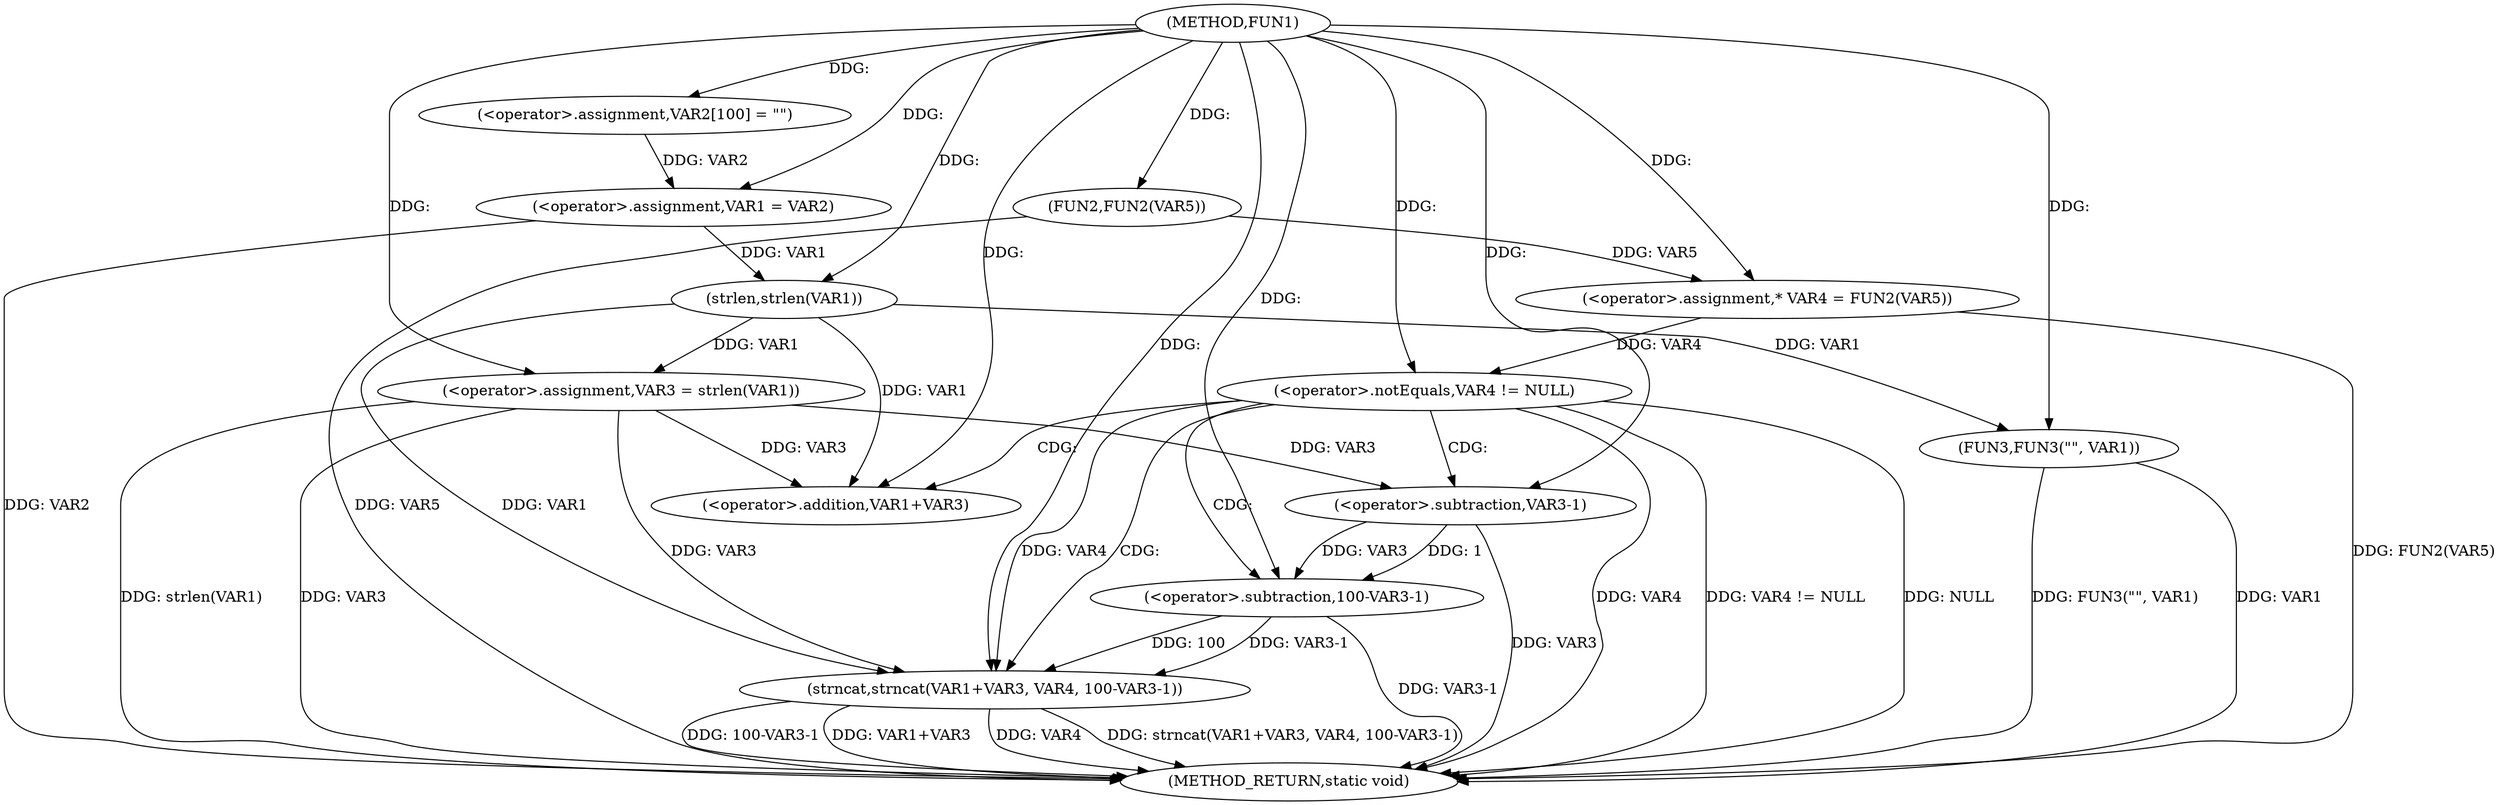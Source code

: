 digraph FUN1 {  
"1000100" [label = "(METHOD,FUN1)" ]
"1000139" [label = "(METHOD_RETURN,static void)" ]
"1000104" [label = "(<operator>.assignment,VAR2[100] = \"\")" ]
"1000107" [label = "(<operator>.assignment,VAR1 = VAR2)" ]
"1000112" [label = "(<operator>.assignment,VAR3 = strlen(VAR1))" ]
"1000114" [label = "(strlen,strlen(VAR1))" ]
"1000117" [label = "(<operator>.assignment,* VAR4 = FUN2(VAR5))" ]
"1000119" [label = "(FUN2,FUN2(VAR5))" ]
"1000122" [label = "(<operator>.notEquals,VAR4 != NULL)" ]
"1000126" [label = "(strncat,strncat(VAR1+VAR3, VAR4, 100-VAR3-1))" ]
"1000127" [label = "(<operator>.addition,VAR1+VAR3)" ]
"1000131" [label = "(<operator>.subtraction,100-VAR3-1)" ]
"1000133" [label = "(<operator>.subtraction,VAR3-1)" ]
"1000136" [label = "(FUN3,FUN3(\"\", VAR1))" ]
  "1000112" -> "1000139"  [ label = "DDG: strlen(VAR1)"] 
  "1000122" -> "1000139"  [ label = "DDG: VAR4"] 
  "1000133" -> "1000139"  [ label = "DDG: VAR3"] 
  "1000126" -> "1000139"  [ label = "DDG: VAR1+VAR3"] 
  "1000136" -> "1000139"  [ label = "DDG: VAR1"] 
  "1000117" -> "1000139"  [ label = "DDG: FUN2(VAR5)"] 
  "1000107" -> "1000139"  [ label = "DDG: VAR2"] 
  "1000126" -> "1000139"  [ label = "DDG: VAR4"] 
  "1000126" -> "1000139"  [ label = "DDG: strncat(VAR1+VAR3, VAR4, 100-VAR3-1)"] 
  "1000131" -> "1000139"  [ label = "DDG: VAR3-1"] 
  "1000112" -> "1000139"  [ label = "DDG: VAR3"] 
  "1000119" -> "1000139"  [ label = "DDG: VAR5"] 
  "1000136" -> "1000139"  [ label = "DDG: FUN3(\"\", VAR1)"] 
  "1000122" -> "1000139"  [ label = "DDG: VAR4 != NULL"] 
  "1000126" -> "1000139"  [ label = "DDG: 100-VAR3-1"] 
  "1000122" -> "1000139"  [ label = "DDG: NULL"] 
  "1000100" -> "1000104"  [ label = "DDG: "] 
  "1000104" -> "1000107"  [ label = "DDG: VAR2"] 
  "1000100" -> "1000107"  [ label = "DDG: "] 
  "1000114" -> "1000112"  [ label = "DDG: VAR1"] 
  "1000100" -> "1000112"  [ label = "DDG: "] 
  "1000107" -> "1000114"  [ label = "DDG: VAR1"] 
  "1000100" -> "1000114"  [ label = "DDG: "] 
  "1000119" -> "1000117"  [ label = "DDG: VAR5"] 
  "1000100" -> "1000117"  [ label = "DDG: "] 
  "1000100" -> "1000119"  [ label = "DDG: "] 
  "1000117" -> "1000122"  [ label = "DDG: VAR4"] 
  "1000100" -> "1000122"  [ label = "DDG: "] 
  "1000114" -> "1000126"  [ label = "DDG: VAR1"] 
  "1000100" -> "1000126"  [ label = "DDG: "] 
  "1000112" -> "1000126"  [ label = "DDG: VAR3"] 
  "1000114" -> "1000127"  [ label = "DDG: VAR1"] 
  "1000100" -> "1000127"  [ label = "DDG: "] 
  "1000112" -> "1000127"  [ label = "DDG: VAR3"] 
  "1000122" -> "1000126"  [ label = "DDG: VAR4"] 
  "1000131" -> "1000126"  [ label = "DDG: 100"] 
  "1000131" -> "1000126"  [ label = "DDG: VAR3-1"] 
  "1000100" -> "1000131"  [ label = "DDG: "] 
  "1000133" -> "1000131"  [ label = "DDG: VAR3"] 
  "1000133" -> "1000131"  [ label = "DDG: 1"] 
  "1000100" -> "1000133"  [ label = "DDG: "] 
  "1000112" -> "1000133"  [ label = "DDG: VAR3"] 
  "1000100" -> "1000136"  [ label = "DDG: "] 
  "1000114" -> "1000136"  [ label = "DDG: VAR1"] 
  "1000122" -> "1000133"  [ label = "CDG: "] 
  "1000122" -> "1000127"  [ label = "CDG: "] 
  "1000122" -> "1000131"  [ label = "CDG: "] 
  "1000122" -> "1000126"  [ label = "CDG: "] 
}
